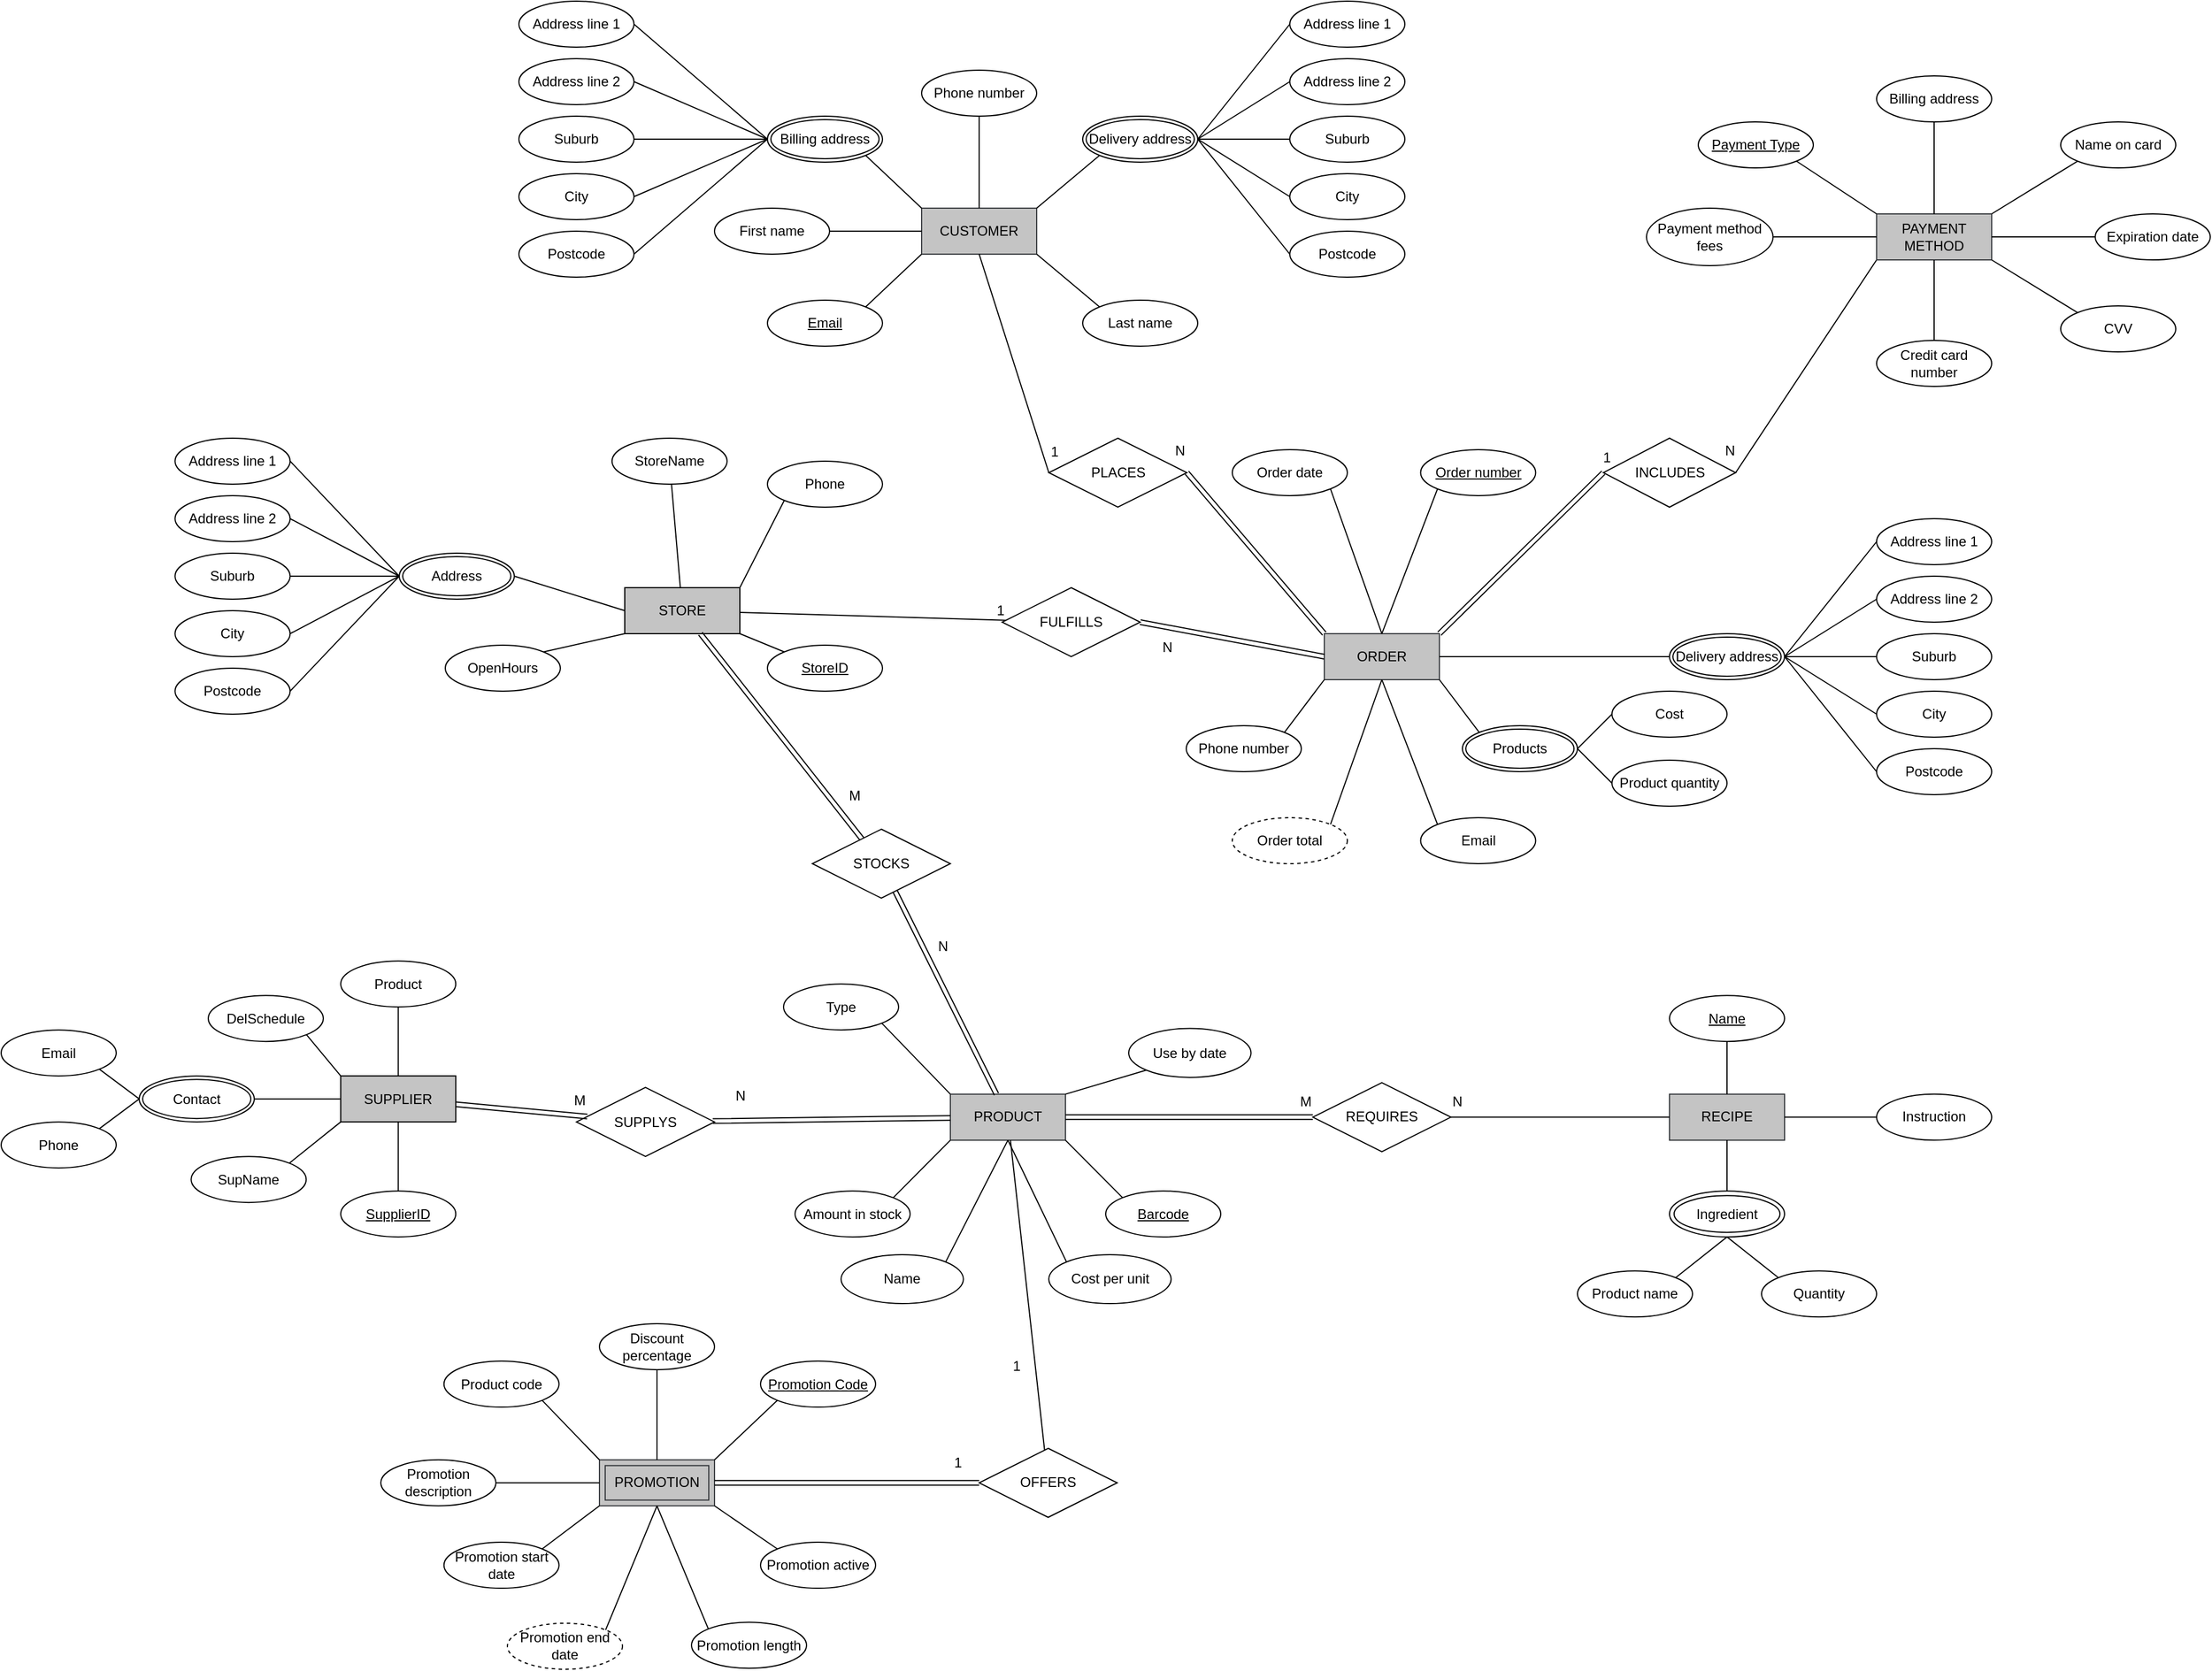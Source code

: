<mxfile>
    <diagram name="Page-1" id="e56a1550-8fbb-45ad-956c-1786394a9013">
        <mxGraphModel dx="1932" dy="728" grid="1" gridSize="10" guides="1" tooltips="1" connect="1" arrows="1" fold="1" page="1" pageScale="1" pageWidth="1100" pageHeight="850" background="none" math="0" shadow="0">
            <root>
                <mxCell id="0"/>
                <mxCell id="1" parent="0"/>
                <mxCell id="4mAQNpWLt4tQU0ZCI15O-1" style="edgeStyle=orthogonalEdgeStyle;rounded=0;orthogonalLoop=1;jettySize=auto;html=1;exitX=0.5;exitY=1;exitDx=0;exitDy=0;" parent="1" source="4mAQNpWLt4tQU0ZCI15O-2" edge="1">
                    <mxGeometry relative="1" as="geometry">
                        <mxPoint x="280" y="290" as="targetPoint"/>
                    </mxGeometry>
                </mxCell>
                <mxCell id="4mAQNpWLt4tQU0ZCI15O-2" value="CUSTOMER" style="whiteSpace=wrap;html=1;align=center;fillColor=#C4C4C4;strokeColor=#36393d;" parent="1" vertex="1">
                    <mxGeometry x="250" y="270" width="100" height="40" as="geometry"/>
                </mxCell>
                <mxCell id="4mAQNpWLt4tQU0ZCI15O-3" value="Email" style="ellipse;whiteSpace=wrap;html=1;align=center;fontStyle=4;" parent="1" vertex="1">
                    <mxGeometry x="116" y="350" width="100" height="40" as="geometry"/>
                </mxCell>
                <mxCell id="4mAQNpWLt4tQU0ZCI15O-4" value="First name" style="ellipse;whiteSpace=wrap;html=1;align=center;" parent="1" vertex="1">
                    <mxGeometry x="70" y="270" width="100" height="40" as="geometry"/>
                </mxCell>
                <mxCell id="4mAQNpWLt4tQU0ZCI15O-5" value="Last name" style="ellipse;whiteSpace=wrap;html=1;align=center;" parent="1" vertex="1">
                    <mxGeometry x="390" y="350" width="100" height="40" as="geometry"/>
                </mxCell>
                <mxCell id="4mAQNpWLt4tQU0ZCI15O-6" value="Phone number" style="ellipse;whiteSpace=wrap;html=1;align=center;fontStyle=0;" parent="1" vertex="1">
                    <mxGeometry x="250" y="150" width="100" height="40" as="geometry"/>
                </mxCell>
                <mxCell id="4mAQNpWLt4tQU0ZCI15O-7" value="" style="endArrow=none;html=1;rounded=0;entryX=0;entryY=1;entryDx=0;entryDy=0;" parent="1" target="4mAQNpWLt4tQU0ZCI15O-15" edge="1">
                    <mxGeometry relative="1" as="geometry">
                        <mxPoint x="350" y="270" as="sourcePoint"/>
                        <mxPoint x="421" y="265" as="targetPoint"/>
                    </mxGeometry>
                </mxCell>
                <mxCell id="4mAQNpWLt4tQU0ZCI15O-8" value="" style="endArrow=none;html=1;rounded=0;entryX=1;entryY=1;entryDx=0;entryDy=0;exitX=0;exitY=0;exitDx=0;exitDy=0;" parent="1" source="4mAQNpWLt4tQU0ZCI15O-2" target="4mAQNpWLt4tQU0ZCI15O-112" edge="1">
                    <mxGeometry relative="1" as="geometry">
                        <mxPoint x="320" y="269.5" as="sourcePoint"/>
                        <mxPoint x="170.0" y="280" as="targetPoint"/>
                    </mxGeometry>
                </mxCell>
                <mxCell id="4mAQNpWLt4tQU0ZCI15O-9" value="" style="endArrow=none;html=1;rounded=0;exitX=0;exitY=1;exitDx=0;exitDy=0;entryX=1;entryY=0;entryDx=0;entryDy=0;" parent="1" source="4mAQNpWLt4tQU0ZCI15O-2" target="4mAQNpWLt4tQU0ZCI15O-3" edge="1">
                    <mxGeometry relative="1" as="geometry">
                        <mxPoint x="300" y="269.5" as="sourcePoint"/>
                        <mxPoint x="260" y="370" as="targetPoint"/>
                    </mxGeometry>
                </mxCell>
                <mxCell id="4mAQNpWLt4tQU0ZCI15O-10" value="" style="endArrow=none;html=1;rounded=0;exitX=0.5;exitY=1;exitDx=0;exitDy=0;entryX=0.5;entryY=0;entryDx=0;entryDy=0;" parent="1" source="4mAQNpWLt4tQU0ZCI15O-6" target="4mAQNpWLt4tQU0ZCI15O-2" edge="1">
                    <mxGeometry relative="1" as="geometry">
                        <mxPoint x="110" y="269.5" as="sourcePoint"/>
                        <mxPoint x="270" y="269.5" as="targetPoint"/>
                    </mxGeometry>
                </mxCell>
                <mxCell id="4mAQNpWLt4tQU0ZCI15O-11" value="" style="endArrow=none;html=1;rounded=0;entryX=0;entryY=0.5;entryDx=0;entryDy=0;exitX=1;exitY=0.5;exitDx=0;exitDy=0;" parent="1" source="4mAQNpWLt4tQU0ZCI15O-4" target="4mAQNpWLt4tQU0ZCI15O-2" edge="1">
                    <mxGeometry relative="1" as="geometry">
                        <mxPoint x="240" y="370" as="sourcePoint"/>
                        <mxPoint x="250" y="279.5" as="targetPoint"/>
                    </mxGeometry>
                </mxCell>
                <mxCell id="4mAQNpWLt4tQU0ZCI15O-12" value="" style="endArrow=none;html=1;rounded=0;exitX=0;exitY=0;exitDx=0;exitDy=0;entryX=1;entryY=1;entryDx=0;entryDy=0;" parent="1" source="4mAQNpWLt4tQU0ZCI15O-5" target="4mAQNpWLt4tQU0ZCI15O-2" edge="1">
                    <mxGeometry relative="1" as="geometry">
                        <mxPoint x="100" y="370" as="sourcePoint"/>
                        <mxPoint x="260" y="370" as="targetPoint"/>
                    </mxGeometry>
                </mxCell>
                <mxCell id="4mAQNpWLt4tQU0ZCI15O-13" value="ORDER" style="whiteSpace=wrap;html=1;align=center;fillColor=#C4C4C4;strokeColor=#36393d;" parent="1" vertex="1">
                    <mxGeometry x="600" y="640" width="100" height="40" as="geometry"/>
                </mxCell>
                <mxCell id="4mAQNpWLt4tQU0ZCI15O-14" value="PLACES" style="shape=rhombus;perimeter=rhombusPerimeter;whiteSpace=wrap;html=1;align=center;" parent="1" vertex="1">
                    <mxGeometry x="360.55" y="470" width="120" height="60" as="geometry"/>
                </mxCell>
                <mxCell id="4mAQNpWLt4tQU0ZCI15O-15" value="Delivery address" style="ellipse;shape=doubleEllipse;margin=3;whiteSpace=wrap;html=1;align=center;" parent="1" vertex="1">
                    <mxGeometry x="390" y="190" width="100" height="40" as="geometry"/>
                </mxCell>
                <mxCell id="4mAQNpWLt4tQU0ZCI15O-18" value="&lt;u&gt;Order number&lt;/u&gt;" style="ellipse;whiteSpace=wrap;html=1;align=center;" parent="1" vertex="1">
                    <mxGeometry x="683.7" y="480" width="100" height="40" as="geometry"/>
                </mxCell>
                <mxCell id="4mAQNpWLt4tQU0ZCI15O-19" value="&lt;span&gt;Email&lt;/span&gt;" style="ellipse;whiteSpace=wrap;html=1;align=center;fontStyle=0" parent="1" vertex="1">
                    <mxGeometry x="683.7" y="800" width="100" height="40" as="geometry"/>
                </mxCell>
                <mxCell id="4mAQNpWLt4tQU0ZCI15O-20" value="Phone number" style="ellipse;whiteSpace=wrap;html=1;align=center;fontStyle=0;" parent="1" vertex="1">
                    <mxGeometry x="480" y="720" width="100" height="40" as="geometry"/>
                </mxCell>
                <mxCell id="4mAQNpWLt4tQU0ZCI15O-21" value="Product quantity" style="ellipse;whiteSpace=wrap;html=1;align=center;fontStyle=0;" parent="1" vertex="1">
                    <mxGeometry x="850" y="750" width="100" height="40" as="geometry"/>
                </mxCell>
                <mxCell id="4mAQNpWLt4tQU0ZCI15O-22" value="" style="endArrow=none;html=1;rounded=0;entryX=0;entryY=1;entryDx=0;entryDy=0;exitX=0.5;exitY=0;exitDx=0;exitDy=0;" parent="1" source="4mAQNpWLt4tQU0ZCI15O-13" target="4mAQNpWLt4tQU0ZCI15O-18" edge="1">
                    <mxGeometry relative="1" as="geometry">
                        <mxPoint x="570" y="500" as="sourcePoint"/>
                        <mxPoint x="740" y="499.5" as="targetPoint"/>
                    </mxGeometry>
                </mxCell>
                <mxCell id="4mAQNpWLt4tQU0ZCI15O-23" value="" style="endArrow=none;html=1;rounded=0;entryX=0;entryY=0;entryDx=0;entryDy=0;exitX=0.5;exitY=1;exitDx=0;exitDy=0;" parent="1" source="4mAQNpWLt4tQU0ZCI15O-13" target="4mAQNpWLt4tQU0ZCI15O-19" edge="1">
                    <mxGeometry relative="1" as="geometry">
                        <mxPoint x="620" y="499.5" as="sourcePoint"/>
                        <mxPoint x="780" y="499.5" as="targetPoint"/>
                    </mxGeometry>
                </mxCell>
                <mxCell id="4mAQNpWLt4tQU0ZCI15O-24" value="" style="endArrow=none;html=1;rounded=0;entryX=1;entryY=0;entryDx=0;entryDy=0;exitX=0;exitY=1;exitDx=0;exitDy=0;" parent="1" source="4mAQNpWLt4tQU0ZCI15O-13" target="4mAQNpWLt4tQU0ZCI15O-20" edge="1">
                    <mxGeometry relative="1" as="geometry">
                        <mxPoint x="760" y="640" as="sourcePoint"/>
                        <mxPoint x="790" y="519" as="targetPoint"/>
                    </mxGeometry>
                </mxCell>
                <mxCell id="4mAQNpWLt4tQU0ZCI15O-25" value="" style="endArrow=none;html=1;rounded=0;entryX=0;entryY=0.5;entryDx=0;entryDy=0;exitX=1;exitY=0.5;exitDx=0;exitDy=0;" parent="1" source="4mAQNpWLt4tQU0ZCI15O-13" target="4mAQNpWLt4tQU0ZCI15O-79" edge="1">
                    <mxGeometry relative="1" as="geometry">
                        <mxPoint x="730" y="670" as="sourcePoint"/>
                        <mxPoint x="700" y="560" as="targetPoint"/>
                    </mxGeometry>
                </mxCell>
                <mxCell id="4mAQNpWLt4tQU0ZCI15O-26" value="" style="endArrow=none;html=1;rounded=0;entryX=0;entryY=0.5;entryDx=0;entryDy=0;exitX=1;exitY=0.5;exitDx=0;exitDy=0;" parent="1" source="4mAQNpWLt4tQU0ZCI15O-113" target="4mAQNpWLt4tQU0ZCI15O-21" edge="1">
                    <mxGeometry relative="1" as="geometry">
                        <mxPoint x="540" y="530" as="sourcePoint"/>
                        <mxPoint x="700" y="530" as="targetPoint"/>
                    </mxGeometry>
                </mxCell>
                <mxCell id="4mAQNpWLt4tQU0ZCI15O-48" value="" style="endArrow=none;html=1;rounded=0;exitX=1;exitY=1;exitDx=0;exitDy=0;entryX=0.5;entryY=0;entryDx=0;entryDy=0;" parent="1" source="4mAQNpWLt4tQU0ZCI15O-77" target="4mAQNpWLt4tQU0ZCI15O-13" edge="1">
                    <mxGeometry relative="1" as="geometry">
                        <mxPoint x="232" y="399" as="sourcePoint"/>
                        <mxPoint x="290" y="370" as="targetPoint"/>
                    </mxGeometry>
                </mxCell>
                <mxCell id="4mAQNpWLt4tQU0ZCI15O-76" value="" style="endArrow=none;html=1;rounded=0;entryX=1;entryY=0;entryDx=0;entryDy=0;exitX=0.5;exitY=1;exitDx=0;exitDy=0;" parent="1" source="4mAQNpWLt4tQU0ZCI15O-13" target="4mAQNpWLt4tQU0ZCI15O-124" edge="1">
                    <mxGeometry relative="1" as="geometry">
                        <mxPoint x="563" y="540" as="sourcePoint"/>
                        <mxPoint x="550" y="750" as="targetPoint"/>
                    </mxGeometry>
                </mxCell>
                <mxCell id="4mAQNpWLt4tQU0ZCI15O-77" value="Order date" style="ellipse;whiteSpace=wrap;html=1;align=center;fontStyle=0;" parent="1" vertex="1">
                    <mxGeometry x="520" y="480" width="100" height="40" as="geometry"/>
                </mxCell>
                <mxCell id="4mAQNpWLt4tQU0ZCI15O-78" value="" style="endArrow=none;html=1;rounded=0;entryX=0;entryY=0;entryDx=0;entryDy=0;exitX=1;exitY=1;exitDx=0;exitDy=0;" parent="1" source="4mAQNpWLt4tQU0ZCI15O-13" target="4mAQNpWLt4tQU0ZCI15O-113" edge="1">
                    <mxGeometry relative="1" as="geometry">
                        <mxPoint x="740" y="680" as="sourcePoint"/>
                        <mxPoint x="640" y="750" as="targetPoint"/>
                    </mxGeometry>
                </mxCell>
                <mxCell id="4mAQNpWLt4tQU0ZCI15O-79" value="Delivery address" style="ellipse;shape=doubleEllipse;margin=3;whiteSpace=wrap;html=1;align=center;" parent="1" vertex="1">
                    <mxGeometry x="900" y="640" width="100" height="40" as="geometry"/>
                </mxCell>
                <mxCell id="4mAQNpWLt4tQU0ZCI15O-80" value="Address line 1" style="ellipse;whiteSpace=wrap;html=1;align=center;" parent="1" vertex="1">
                    <mxGeometry x="570" y="90" width="100" height="40" as="geometry"/>
                </mxCell>
                <mxCell id="4mAQNpWLt4tQU0ZCI15O-81" value="Address line 2" style="ellipse;whiteSpace=wrap;html=1;align=center;" parent="1" vertex="1">
                    <mxGeometry x="570" y="140" width="100" height="40" as="geometry"/>
                </mxCell>
                <mxCell id="4mAQNpWLt4tQU0ZCI15O-82" value="Suburb" style="ellipse;whiteSpace=wrap;html=1;align=center;" parent="1" vertex="1">
                    <mxGeometry x="570" y="190" width="100" height="40" as="geometry"/>
                </mxCell>
                <mxCell id="4mAQNpWLt4tQU0ZCI15O-83" value="City" style="ellipse;whiteSpace=wrap;html=1;align=center;" parent="1" vertex="1">
                    <mxGeometry x="570" y="240" width="100" height="40" as="geometry"/>
                </mxCell>
                <mxCell id="4mAQNpWLt4tQU0ZCI15O-84" value="Postcode" style="ellipse;whiteSpace=wrap;html=1;align=center;" parent="1" vertex="1">
                    <mxGeometry x="570" y="290" width="100" height="40" as="geometry"/>
                </mxCell>
                <mxCell id="4mAQNpWLt4tQU0ZCI15O-85" value="" style="endArrow=none;html=1;rounded=0;entryX=0;entryY=0.5;entryDx=0;entryDy=0;exitX=1;exitY=0.5;exitDx=0;exitDy=0;" parent="1" source="4mAQNpWLt4tQU0ZCI15O-15" target="4mAQNpWLt4tQU0ZCI15O-80" edge="1">
                    <mxGeometry relative="1" as="geometry">
                        <mxPoint x="460" y="168" as="sourcePoint"/>
                        <mxPoint x="500" y="92" as="targetPoint"/>
                    </mxGeometry>
                </mxCell>
                <mxCell id="4mAQNpWLt4tQU0ZCI15O-86" value="" style="endArrow=none;html=1;rounded=0;entryX=0;entryY=0.5;entryDx=0;entryDy=0;exitX=1;exitY=0.5;exitDx=0;exitDy=0;" parent="1" source="4mAQNpWLt4tQU0ZCI15O-15" target="4mAQNpWLt4tQU0ZCI15O-81" edge="1">
                    <mxGeometry relative="1" as="geometry">
                        <mxPoint x="485" y="190" as="sourcePoint"/>
                        <mxPoint x="530" y="90" as="targetPoint"/>
                    </mxGeometry>
                </mxCell>
                <mxCell id="4mAQNpWLt4tQU0ZCI15O-87" value="" style="endArrow=none;html=1;rounded=0;entryX=0;entryY=0.5;entryDx=0;entryDy=0;exitX=1;exitY=0.5;exitDx=0;exitDy=0;" parent="1" source="4mAQNpWLt4tQU0ZCI15O-15" target="4mAQNpWLt4tQU0ZCI15O-82" edge="1">
                    <mxGeometry relative="1" as="geometry">
                        <mxPoint x="495" y="200" as="sourcePoint"/>
                        <mxPoint x="540" y="100" as="targetPoint"/>
                    </mxGeometry>
                </mxCell>
                <mxCell id="4mAQNpWLt4tQU0ZCI15O-88" value="" style="endArrow=none;html=1;rounded=0;entryX=0;entryY=0.5;entryDx=0;entryDy=0;exitX=1;exitY=0.5;exitDx=0;exitDy=0;" parent="1" source="4mAQNpWLt4tQU0ZCI15O-15" target="4mAQNpWLt4tQU0ZCI15O-83" edge="1">
                    <mxGeometry relative="1" as="geometry">
                        <mxPoint x="505" y="210" as="sourcePoint"/>
                        <mxPoint x="550" y="110" as="targetPoint"/>
                    </mxGeometry>
                </mxCell>
                <mxCell id="4mAQNpWLt4tQU0ZCI15O-89" value="" style="endArrow=none;html=1;rounded=0;entryX=0;entryY=0.5;entryDx=0;entryDy=0;exitX=1;exitY=0.5;exitDx=0;exitDy=0;" parent="1" source="4mAQNpWLt4tQU0ZCI15O-15" target="4mAQNpWLt4tQU0ZCI15O-84" edge="1">
                    <mxGeometry relative="1" as="geometry">
                        <mxPoint x="515" y="220" as="sourcePoint"/>
                        <mxPoint x="560" y="120" as="targetPoint"/>
                    </mxGeometry>
                </mxCell>
                <mxCell id="4mAQNpWLt4tQU0ZCI15O-90" value="Address line 1" style="ellipse;whiteSpace=wrap;html=1;align=center;" parent="1" vertex="1">
                    <mxGeometry x="1080" y="540" width="100" height="40" as="geometry"/>
                </mxCell>
                <mxCell id="4mAQNpWLt4tQU0ZCI15O-91" value="Address line 2" style="ellipse;whiteSpace=wrap;html=1;align=center;" parent="1" vertex="1">
                    <mxGeometry x="1080" y="590" width="100" height="40" as="geometry"/>
                </mxCell>
                <mxCell id="4mAQNpWLt4tQU0ZCI15O-92" value="Suburb" style="ellipse;whiteSpace=wrap;html=1;align=center;" parent="1" vertex="1">
                    <mxGeometry x="1080" y="640" width="100" height="40" as="geometry"/>
                </mxCell>
                <mxCell id="4mAQNpWLt4tQU0ZCI15O-93" value="City" style="ellipse;whiteSpace=wrap;html=1;align=center;" parent="1" vertex="1">
                    <mxGeometry x="1080" y="690" width="100" height="40" as="geometry"/>
                </mxCell>
                <mxCell id="4mAQNpWLt4tQU0ZCI15O-94" value="Postcode" style="ellipse;whiteSpace=wrap;html=1;align=center;" parent="1" vertex="1">
                    <mxGeometry x="1080" y="740" width="100" height="40" as="geometry"/>
                </mxCell>
                <mxCell id="4mAQNpWLt4tQU0ZCI15O-95" value="" style="endArrow=none;html=1;rounded=0;entryX=0;entryY=0.5;entryDx=0;entryDy=0;exitX=1;exitY=0.5;exitDx=0;exitDy=0;" parent="1" source="4mAQNpWLt4tQU0ZCI15O-79" target="4mAQNpWLt4tQU0ZCI15O-90" edge="1">
                    <mxGeometry relative="1" as="geometry">
                        <mxPoint x="890" y="680" as="sourcePoint"/>
                        <mxPoint x="915" y="592" as="targetPoint"/>
                    </mxGeometry>
                </mxCell>
                <mxCell id="4mAQNpWLt4tQU0ZCI15O-96" value="" style="endArrow=none;html=1;rounded=0;entryX=0;entryY=0.5;entryDx=0;entryDy=0;exitX=1;exitY=0.5;exitDx=0;exitDy=0;" parent="1" source="4mAQNpWLt4tQU0ZCI15O-79" target="4mAQNpWLt4tQU0ZCI15O-91" edge="1">
                    <mxGeometry relative="1" as="geometry">
                        <mxPoint x="890" y="680" as="sourcePoint"/>
                        <mxPoint x="945" y="590" as="targetPoint"/>
                    </mxGeometry>
                </mxCell>
                <mxCell id="4mAQNpWLt4tQU0ZCI15O-97" value="" style="endArrow=none;html=1;rounded=0;entryX=0;entryY=0.5;entryDx=0;entryDy=0;exitX=1;exitY=0.5;exitDx=0;exitDy=0;" parent="1" source="4mAQNpWLt4tQU0ZCI15O-79" target="4mAQNpWLt4tQU0ZCI15O-92" edge="1">
                    <mxGeometry relative="1" as="geometry">
                        <mxPoint x="890" y="680" as="sourcePoint"/>
                        <mxPoint x="955" y="600" as="targetPoint"/>
                    </mxGeometry>
                </mxCell>
                <mxCell id="4mAQNpWLt4tQU0ZCI15O-98" value="" style="endArrow=none;html=1;rounded=0;entryX=0;entryY=0.5;entryDx=0;entryDy=0;exitX=1;exitY=0.5;exitDx=0;exitDy=0;" parent="1" source="4mAQNpWLt4tQU0ZCI15O-79" target="4mAQNpWLt4tQU0ZCI15O-93" edge="1">
                    <mxGeometry relative="1" as="geometry">
                        <mxPoint x="890" y="680" as="sourcePoint"/>
                        <mxPoint x="965" y="610" as="targetPoint"/>
                    </mxGeometry>
                </mxCell>
                <mxCell id="4mAQNpWLt4tQU0ZCI15O-99" value="" style="endArrow=none;html=1;rounded=0;entryX=0;entryY=0.5;entryDx=0;entryDy=0;exitX=1;exitY=0.5;exitDx=0;exitDy=0;" parent="1" source="4mAQNpWLt4tQU0ZCI15O-79" target="4mAQNpWLt4tQU0ZCI15O-94" edge="1">
                    <mxGeometry relative="1" as="geometry">
                        <mxPoint x="890" y="680" as="sourcePoint"/>
                        <mxPoint x="975" y="620" as="targetPoint"/>
                    </mxGeometry>
                </mxCell>
                <mxCell id="4mAQNpWLt4tQU0ZCI15O-102" value="Address line 1" style="ellipse;whiteSpace=wrap;html=1;align=center;" parent="1" vertex="1">
                    <mxGeometry x="-100" y="90" width="100" height="40" as="geometry"/>
                </mxCell>
                <mxCell id="4mAQNpWLt4tQU0ZCI15O-103" value="Address line 2" style="ellipse;whiteSpace=wrap;html=1;align=center;" parent="1" vertex="1">
                    <mxGeometry x="-100" y="140" width="100" height="40" as="geometry"/>
                </mxCell>
                <mxCell id="4mAQNpWLt4tQU0ZCI15O-104" value="Suburb" style="ellipse;whiteSpace=wrap;html=1;align=center;" parent="1" vertex="1">
                    <mxGeometry x="-100" y="190" width="100" height="40" as="geometry"/>
                </mxCell>
                <mxCell id="4mAQNpWLt4tQU0ZCI15O-105" value="City" style="ellipse;whiteSpace=wrap;html=1;align=center;" parent="1" vertex="1">
                    <mxGeometry x="-100" y="240" width="100" height="40" as="geometry"/>
                </mxCell>
                <mxCell id="4mAQNpWLt4tQU0ZCI15O-106" value="Postcode" style="ellipse;whiteSpace=wrap;html=1;align=center;" parent="1" vertex="1">
                    <mxGeometry x="-100" y="290" width="100" height="40" as="geometry"/>
                </mxCell>
                <mxCell id="4mAQNpWLt4tQU0ZCI15O-107" value="" style="endArrow=none;html=1;rounded=0;exitX=1;exitY=0.5;exitDx=0;exitDy=0;entryX=0;entryY=0.5;entryDx=0;entryDy=0;" parent="1" source="4mAQNpWLt4tQU0ZCI15O-102" target="4mAQNpWLt4tQU0ZCI15O-112" edge="1">
                    <mxGeometry relative="1" as="geometry">
                        <mxPoint x="-20" y="185" as="sourcePoint"/>
                        <mxPoint x="70.0" y="280" as="targetPoint"/>
                    </mxGeometry>
                </mxCell>
                <mxCell id="4mAQNpWLt4tQU0ZCI15O-108" value="" style="endArrow=none;html=1;rounded=0;exitX=1;exitY=0.5;exitDx=0;exitDy=0;entryX=0;entryY=0.5;entryDx=0;entryDy=0;" parent="1" source="4mAQNpWLt4tQU0ZCI15O-103" target="4mAQNpWLt4tQU0ZCI15O-112" edge="1">
                    <mxGeometry relative="1" as="geometry">
                        <mxPoint x="-30" y="190" as="sourcePoint"/>
                        <mxPoint x="70.0" y="280" as="targetPoint"/>
                    </mxGeometry>
                </mxCell>
                <mxCell id="4mAQNpWLt4tQU0ZCI15O-109" value="" style="endArrow=none;html=1;rounded=0;exitX=1;exitY=0.5;exitDx=0;exitDy=0;entryX=0;entryY=0.5;entryDx=0;entryDy=0;" parent="1" source="4mAQNpWLt4tQU0ZCI15O-104" target="4mAQNpWLt4tQU0ZCI15O-112" edge="1">
                    <mxGeometry relative="1" as="geometry">
                        <mxPoint x="-20" y="200" as="sourcePoint"/>
                        <mxPoint x="70.0" y="280" as="targetPoint"/>
                    </mxGeometry>
                </mxCell>
                <mxCell id="4mAQNpWLt4tQU0ZCI15O-110" value="" style="endArrow=none;html=1;rounded=0;exitX=1;exitY=0.5;exitDx=0;exitDy=0;entryX=0;entryY=0.5;entryDx=0;entryDy=0;" parent="1" source="4mAQNpWLt4tQU0ZCI15O-105" target="4mAQNpWLt4tQU0ZCI15O-112" edge="1">
                    <mxGeometry relative="1" as="geometry">
                        <mxPoint x="-10" y="210" as="sourcePoint"/>
                        <mxPoint x="70.0" y="280" as="targetPoint"/>
                    </mxGeometry>
                </mxCell>
                <mxCell id="4mAQNpWLt4tQU0ZCI15O-111" value="" style="endArrow=none;html=1;rounded=0;exitX=1;exitY=0.5;exitDx=0;exitDy=0;entryX=0;entryY=0.5;entryDx=0;entryDy=0;" parent="1" source="4mAQNpWLt4tQU0ZCI15O-106" target="4mAQNpWLt4tQU0ZCI15O-112" edge="1">
                    <mxGeometry relative="1" as="geometry">
                        <mxPoint y="220" as="sourcePoint"/>
                        <mxPoint x="70.0" y="280" as="targetPoint"/>
                    </mxGeometry>
                </mxCell>
                <mxCell id="4mAQNpWLt4tQU0ZCI15O-112" value="Billing address" style="ellipse;shape=doubleEllipse;margin=3;whiteSpace=wrap;html=1;align=center;" parent="1" vertex="1">
                    <mxGeometry x="116" y="190" width="100" height="40" as="geometry"/>
                </mxCell>
                <mxCell id="4mAQNpWLt4tQU0ZCI15O-113" value="Products" style="ellipse;shape=doubleEllipse;margin=3;whiteSpace=wrap;html=1;align=center;" parent="1" vertex="1">
                    <mxGeometry x="720" y="720" width="100" height="40" as="geometry"/>
                </mxCell>
                <mxCell id="4mAQNpWLt4tQU0ZCI15O-114" value="Cost" style="ellipse;whiteSpace=wrap;html=1;align=center;fontStyle=0;" parent="1" vertex="1">
                    <mxGeometry x="850" y="690" width="100" height="40" as="geometry"/>
                </mxCell>
                <mxCell id="4mAQNpWLt4tQU0ZCI15O-115" value="" style="endArrow=none;html=1;rounded=0;entryX=0;entryY=0.5;entryDx=0;entryDy=0;exitX=1;exitY=0.5;exitDx=0;exitDy=0;" parent="1" source="4mAQNpWLt4tQU0ZCI15O-113" target="4mAQNpWLt4tQU0ZCI15O-114" edge="1">
                    <mxGeometry relative="1" as="geometry">
                        <mxPoint x="600" y="790" as="sourcePoint"/>
                        <mxPoint x="500" y="840" as="targetPoint"/>
                    </mxGeometry>
                </mxCell>
                <mxCell id="4mAQNpWLt4tQU0ZCI15O-116" value="INCLUDES" style="shape=rhombus;perimeter=rhombusPerimeter;whiteSpace=wrap;html=1;align=center;" parent="1" vertex="1">
                    <mxGeometry x="842.5" y="470" width="115" height="60" as="geometry"/>
                </mxCell>
                <mxCell id="4mAQNpWLt4tQU0ZCI15O-118" value="" style="endArrow=none;html=1;rounded=0;entryX=0;entryY=1;entryDx=0;entryDy=0;exitX=1;exitY=0.5;exitDx=0;exitDy=0;" parent="1" source="4mAQNpWLt4tQU0ZCI15O-116" target="4mAQNpWLt4tQU0ZCI15O-125" edge="1">
                    <mxGeometry relative="1" as="geometry">
                        <mxPoint x="830" y="320" as="sourcePoint"/>
                        <mxPoint x="1130" y="340" as="targetPoint"/>
                    </mxGeometry>
                </mxCell>
                <mxCell id="4mAQNpWLt4tQU0ZCI15O-119" value="N" style="resizable=0;html=1;whiteSpace=wrap;align=right;verticalAlign=bottom;" parent="4mAQNpWLt4tQU0ZCI15O-118" connectable="0" vertex="1">
                    <mxGeometry x="1" relative="1" as="geometry">
                        <mxPoint x="-122" y="175" as="offset"/>
                    </mxGeometry>
                </mxCell>
                <mxCell id="4mAQNpWLt4tQU0ZCI15O-120" value="" style="endArrow=none;html=1;rounded=0;exitX=0.5;exitY=1;exitDx=0;exitDy=0;entryX=0;entryY=0.5;entryDx=0;entryDy=0;" parent="1" source="4mAQNpWLt4tQU0ZCI15O-2" target="4mAQNpWLt4tQU0ZCI15O-14" edge="1">
                    <mxGeometry relative="1" as="geometry">
                        <mxPoint x="500" y="610" as="sourcePoint"/>
                        <mxPoint x="660" y="610" as="targetPoint"/>
                    </mxGeometry>
                </mxCell>
                <mxCell id="4mAQNpWLt4tQU0ZCI15O-121" value="1" style="resizable=0;html=1;whiteSpace=wrap;align=right;verticalAlign=bottom;" parent="4mAQNpWLt4tQU0ZCI15O-120" connectable="0" vertex="1">
                    <mxGeometry x="1" relative="1" as="geometry">
                        <mxPoint x="10" y="-10" as="offset"/>
                    </mxGeometry>
                </mxCell>
                <mxCell id="4mAQNpWLt4tQU0ZCI15O-124" value="Order total" style="ellipse;whiteSpace=wrap;html=1;align=center;dashed=1;" parent="1" vertex="1">
                    <mxGeometry x="520" y="800" width="100" height="40" as="geometry"/>
                </mxCell>
                <mxCell id="4mAQNpWLt4tQU0ZCI15O-125" value="PAYMENT METHOD" style="whiteSpace=wrap;html=1;align=center;fillColor=#C4C4C4;strokeColor=#36393d;" parent="1" vertex="1">
                    <mxGeometry x="1080" y="275" width="100" height="40" as="geometry"/>
                </mxCell>
                <mxCell id="4mAQNpWLt4tQU0ZCI15O-126" value="&lt;u&gt;Payment Type&lt;/u&gt;" style="ellipse;whiteSpace=wrap;html=1;align=center;" parent="1" vertex="1">
                    <mxGeometry x="925" y="195" width="100" height="40" as="geometry"/>
                </mxCell>
                <mxCell id="4mAQNpWLt4tQU0ZCI15O-127" value="&lt;span&gt;Billing address&lt;/span&gt;" style="ellipse;whiteSpace=wrap;html=1;align=center;fontStyle=0" parent="1" vertex="1">
                    <mxGeometry x="1080" y="155" width="100" height="40" as="geometry"/>
                </mxCell>
                <mxCell id="4mAQNpWLt4tQU0ZCI15O-128" value="Name on card" style="ellipse;whiteSpace=wrap;html=1;align=center;fontStyle=0;" parent="1" vertex="1">
                    <mxGeometry x="1240" y="195" width="100" height="40" as="geometry"/>
                </mxCell>
                <mxCell id="4mAQNpWLt4tQU0ZCI15O-129" value="Expiration date" style="ellipse;whiteSpace=wrap;html=1;align=center;fontStyle=0;" parent="1" vertex="1">
                    <mxGeometry x="1270" y="275" width="100" height="40" as="geometry"/>
                </mxCell>
                <mxCell id="4mAQNpWLt4tQU0ZCI15O-130" value="" style="endArrow=none;html=1;rounded=0;entryX=1;entryY=1;entryDx=0;entryDy=0;exitX=0;exitY=0;exitDx=0;exitDy=0;" parent="1" source="4mAQNpWLt4tQU0ZCI15O-125" target="4mAQNpWLt4tQU0ZCI15O-126" edge="1">
                    <mxGeometry relative="1" as="geometry">
                        <mxPoint x="1260" y="125" as="sourcePoint"/>
                        <mxPoint x="1430" y="124.5" as="targetPoint"/>
                    </mxGeometry>
                </mxCell>
                <mxCell id="4mAQNpWLt4tQU0ZCI15O-131" value="" style="endArrow=none;html=1;rounded=0;entryX=0.5;entryY=1;entryDx=0;entryDy=0;exitX=0.5;exitY=0;exitDx=0;exitDy=0;" parent="1" source="4mAQNpWLt4tQU0ZCI15O-125" target="4mAQNpWLt4tQU0ZCI15O-127" edge="1">
                    <mxGeometry relative="1" as="geometry">
                        <mxPoint x="1310" y="124.5" as="sourcePoint"/>
                        <mxPoint x="1470" y="124.5" as="targetPoint"/>
                    </mxGeometry>
                </mxCell>
                <mxCell id="4mAQNpWLt4tQU0ZCI15O-132" value="" style="endArrow=none;html=1;rounded=0;entryX=0;entryY=1;entryDx=0;entryDy=0;exitX=1;exitY=0;exitDx=0;exitDy=0;" parent="1" source="4mAQNpWLt4tQU0ZCI15O-125" target="4mAQNpWLt4tQU0ZCI15O-128" edge="1">
                    <mxGeometry relative="1" as="geometry">
                        <mxPoint x="1170" y="235" as="sourcePoint"/>
                        <mxPoint x="1480" y="144" as="targetPoint"/>
                    </mxGeometry>
                </mxCell>
                <mxCell id="4mAQNpWLt4tQU0ZCI15O-133" value="" style="endArrow=none;html=1;rounded=0;entryX=0;entryY=0.5;entryDx=0;entryDy=0;exitX=1;exitY=0.5;exitDx=0;exitDy=0;" parent="1" source="4mAQNpWLt4tQU0ZCI15O-125" target="4mAQNpWLt4tQU0ZCI15O-129" edge="1">
                    <mxGeometry relative="1" as="geometry">
                        <mxPoint x="1280" y="165" as="sourcePoint"/>
                        <mxPoint x="1440" y="165" as="targetPoint"/>
                    </mxGeometry>
                </mxCell>
                <mxCell id="4mAQNpWLt4tQU0ZCI15O-134" value="" style="endArrow=none;html=1;rounded=0;exitX=1;exitY=0.5;exitDx=0;exitDy=0;entryX=0;entryY=0.5;entryDx=0;entryDy=0;" parent="1" source="4mAQNpWLt4tQU0ZCI15O-137" target="4mAQNpWLt4tQU0ZCI15O-125" edge="1">
                    <mxGeometry relative="1" as="geometry">
                        <mxPoint x="922" y="24" as="sourcePoint"/>
                        <mxPoint x="980" y="-5" as="targetPoint"/>
                    </mxGeometry>
                </mxCell>
                <mxCell id="4mAQNpWLt4tQU0ZCI15O-135" value="Credit card number" style="ellipse;whiteSpace=wrap;html=1;align=center;fontStyle=0;" parent="1" vertex="1">
                    <mxGeometry x="1080" y="385" width="100" height="40" as="geometry"/>
                </mxCell>
                <mxCell id="4mAQNpWLt4tQU0ZCI15O-136" value="" style="endArrow=none;html=1;rounded=0;entryX=0.5;entryY=0;entryDx=0;entryDy=0;exitX=0.5;exitY=1;exitDx=0;exitDy=0;" parent="1" source="4mAQNpWLt4tQU0ZCI15O-125" target="4mAQNpWLt4tQU0ZCI15O-135" edge="1">
                    <mxGeometry relative="1" as="geometry">
                        <mxPoint x="1253" y="165" as="sourcePoint"/>
                        <mxPoint x="1330" y="217" as="targetPoint"/>
                    </mxGeometry>
                </mxCell>
                <mxCell id="4mAQNpWLt4tQU0ZCI15O-137" value="Payment method fees" style="ellipse;whiteSpace=wrap;html=1;align=center;fontStyle=0;" parent="1" vertex="1">
                    <mxGeometry x="880" y="270" width="110" height="50" as="geometry"/>
                </mxCell>
                <mxCell id="4mAQNpWLt4tQU0ZCI15O-138" value="CVV" style="ellipse;whiteSpace=wrap;html=1;align=center;fontStyle=0;" parent="1" vertex="1">
                    <mxGeometry x="1240" y="355" width="100" height="40" as="geometry"/>
                </mxCell>
                <mxCell id="4mAQNpWLt4tQU0ZCI15O-139" value="" style="endArrow=none;html=1;rounded=0;entryX=0;entryY=0;entryDx=0;entryDy=0;exitX=1;exitY=1;exitDx=0;exitDy=0;" parent="1" source="4mAQNpWLt4tQU0ZCI15O-125" target="4mAQNpWLt4tQU0ZCI15O-138" edge="1">
                    <mxGeometry relative="1" as="geometry">
                        <mxPoint x="1270" y="165" as="sourcePoint"/>
                        <mxPoint x="1220" y="245" as="targetPoint"/>
                    </mxGeometry>
                </mxCell>
                <mxCell id="4mAQNpWLt4tQU0ZCI15O-153" value="STORE" style="whiteSpace=wrap;html=1;align=center;fillColor=#c4c4c4;" parent="1" vertex="1">
                    <mxGeometry x="-8" y="600" width="100" height="40" as="geometry"/>
                </mxCell>
                <mxCell id="4mAQNpWLt4tQU0ZCI15O-154" value="&lt;u&gt;StoreID&lt;/u&gt;" style="ellipse;whiteSpace=wrap;html=1;align=center;" parent="1" vertex="1">
                    <mxGeometry x="116" y="650" width="100" height="40" as="geometry"/>
                </mxCell>
                <mxCell id="4mAQNpWLt4tQU0ZCI15O-155" value="Phone" style="ellipse;whiteSpace=wrap;html=1;align=center;" parent="1" vertex="1">
                    <mxGeometry x="116" y="490" width="100" height="40" as="geometry"/>
                </mxCell>
                <mxCell id="4mAQNpWLt4tQU0ZCI15O-156" value="StoreName" style="ellipse;whiteSpace=wrap;html=1;align=center;" parent="1" vertex="1">
                    <mxGeometry x="-19.07" y="470" width="100" height="40" as="geometry"/>
                </mxCell>
                <mxCell id="4mAQNpWLt4tQU0ZCI15O-158" value="" style="endArrow=none;html=1;rounded=0;entryX=0;entryY=1;entryDx=0;entryDy=0;exitX=1;exitY=0;exitDx=0;exitDy=0;" parent="1" source="4mAQNpWLt4tQU0ZCI15O-153" target="4mAQNpWLt4tQU0ZCI15O-155" edge="1">
                    <mxGeometry relative="1" as="geometry">
                        <mxPoint x="170.93" y="480" as="sourcePoint"/>
                        <mxPoint x="150.93" y="630" as="targetPoint"/>
                    </mxGeometry>
                </mxCell>
                <mxCell id="4mAQNpWLt4tQU0ZCI15O-159" value="" style="endArrow=none;html=1;rounded=0;" parent="1" source="4mAQNpWLt4tQU0ZCI15O-153" target="4mAQNpWLt4tQU0ZCI15O-156" edge="1">
                    <mxGeometry relative="1" as="geometry">
                        <mxPoint x="70.93" y="610" as="sourcePoint"/>
                        <mxPoint x="134.93" y="567" as="targetPoint"/>
                    </mxGeometry>
                </mxCell>
                <mxCell id="4mAQNpWLt4tQU0ZCI15O-160" value="" style="endArrow=none;html=1;rounded=0;exitX=0;exitY=0;exitDx=0;exitDy=0;entryX=1;entryY=1;entryDx=0;entryDy=0;" parent="1" source="4mAQNpWLt4tQU0ZCI15O-154" target="4mAQNpWLt4tQU0ZCI15O-153" edge="1">
                    <mxGeometry relative="1" as="geometry">
                        <mxPoint x="30.93" y="730" as="sourcePoint"/>
                        <mxPoint x="144.93" y="577" as="targetPoint"/>
                    </mxGeometry>
                </mxCell>
                <mxCell id="4mAQNpWLt4tQU0ZCI15O-161" value="" style="endArrow=none;html=1;rounded=0;exitX=1;exitY=0.5;exitDx=0;exitDy=0;entryX=0;entryY=0.5;entryDx=0;entryDy=0;" parent="1" source="4mAQNpWLt4tQU0ZCI15O-204" target="4mAQNpWLt4tQU0ZCI15O-153" edge="1">
                    <mxGeometry relative="1" as="geometry">
                        <mxPoint x="-120.494" y="645.261" as="sourcePoint"/>
                        <mxPoint x="154.93" y="587" as="targetPoint"/>
                    </mxGeometry>
                </mxCell>
                <mxCell id="4mAQNpWLt4tQU0ZCI15O-163" value="" style="endArrow=none;html=1;rounded=0;exitX=0;exitY=1;exitDx=0;exitDy=0;entryX=1;entryY=0;entryDx=0;entryDy=0;" parent="1" source="4mAQNpWLt4tQU0ZCI15O-153" target="4mAQNpWLt4tQU0ZCI15O-164" edge="1">
                    <mxGeometry relative="1" as="geometry">
                        <mxPoint x="79.93" y="600" as="sourcePoint"/>
                        <mxPoint x="166.091" y="564.346" as="targetPoint"/>
                    </mxGeometry>
                </mxCell>
                <mxCell id="4mAQNpWLt4tQU0ZCI15O-164" value="OpenHours" style="ellipse;whiteSpace=wrap;html=1;align=center;" parent="1" vertex="1">
                    <mxGeometry x="-164" y="650" width="100" height="40" as="geometry"/>
                </mxCell>
                <mxCell id="4mAQNpWLt4tQU0ZCI15O-167" value="FULFILLS" style="shape=rhombus;perimeter=rhombusPerimeter;whiteSpace=wrap;html=1;align=center;" parent="1" vertex="1">
                    <mxGeometry x="320" y="600" width="120" height="60" as="geometry"/>
                </mxCell>
                <mxCell id="4mAQNpWLt4tQU0ZCI15O-172" value="SUPPLIER" style="whiteSpace=wrap;html=1;align=center;fillColor=#c4c4c4;" parent="1" vertex="1">
                    <mxGeometry x="-254.86" y="1024.57" width="100" height="40" as="geometry"/>
                </mxCell>
                <mxCell id="4mAQNpWLt4tQU0ZCI15O-173" value="&lt;u&gt;SupplierID&lt;/u&gt;" style="ellipse;whiteSpace=wrap;html=1;align=center;" parent="1" vertex="1">
                    <mxGeometry x="-254.86" y="1124.57" width="100" height="40" as="geometry"/>
                </mxCell>
                <mxCell id="4mAQNpWLt4tQU0ZCI15O-174" value="DelSchedule" style="ellipse;whiteSpace=wrap;html=1;align=center;" parent="1" vertex="1">
                    <mxGeometry x="-370" y="954.57" width="100" height="40" as="geometry"/>
                </mxCell>
                <mxCell id="4mAQNpWLt4tQU0ZCI15O-176" value="Email" style="ellipse;whiteSpace=wrap;html=1;align=center;" parent="1" vertex="1">
                    <mxGeometry x="-550" y="984.57" width="100" height="40" as="geometry"/>
                </mxCell>
                <mxCell id="4mAQNpWLt4tQU0ZCI15O-177" value="Phone" style="ellipse;whiteSpace=wrap;html=1;align=center;" parent="1" vertex="1">
                    <mxGeometry x="-550" y="1064.57" width="100" height="40" as="geometry"/>
                </mxCell>
                <mxCell id="4mAQNpWLt4tQU0ZCI15O-178" value="" style="endArrow=none;html=1;rounded=0;entryX=0;entryY=0.5;entryDx=0;entryDy=0;exitX=1;exitY=1;exitDx=0;exitDy=0;" parent="1" source="4mAQNpWLt4tQU0ZCI15O-176" target="4mAQNpWLt4tQU0ZCI15O-193" edge="1">
                    <mxGeometry relative="1" as="geometry">
                        <mxPoint x="-460" y="1014.57" as="sourcePoint"/>
                        <mxPoint x="-124.86" y="954.57" as="targetPoint"/>
                    </mxGeometry>
                </mxCell>
                <mxCell id="4mAQNpWLt4tQU0ZCI15O-179" value="" style="endArrow=none;html=1;rounded=0;entryX=0;entryY=0.5;entryDx=0;entryDy=0;exitX=1;exitY=0;exitDx=0;exitDy=0;" parent="1" source="4mAQNpWLt4tQU0ZCI15O-177" target="4mAQNpWLt4tQU0ZCI15O-193" edge="1">
                    <mxGeometry relative="1" as="geometry">
                        <mxPoint x="-114.86" y="834.57" as="sourcePoint"/>
                        <mxPoint x="-124.86" y="954.57" as="targetPoint"/>
                    </mxGeometry>
                </mxCell>
                <mxCell id="4mAQNpWLt4tQU0ZCI15O-180" value="" style="endArrow=none;html=1;rounded=0;" parent="1" source="4mAQNpWLt4tQU0ZCI15O-173" target="4mAQNpWLt4tQU0ZCI15O-172" edge="1">
                    <mxGeometry relative="1" as="geometry">
                        <mxPoint x="-404.86" y="1024.57" as="sourcePoint"/>
                        <mxPoint x="-244.86" y="1024.57" as="targetPoint"/>
                    </mxGeometry>
                </mxCell>
                <mxCell id="4mAQNpWLt4tQU0ZCI15O-181" value="" style="endArrow=none;html=1;rounded=0;exitX=1;exitY=1;exitDx=0;exitDy=0;entryX=0;entryY=0;entryDx=0;entryDy=0;" parent="1" source="4mAQNpWLt4tQU0ZCI15O-174" target="4mAQNpWLt4tQU0ZCI15O-172" edge="1">
                    <mxGeometry relative="1" as="geometry">
                        <mxPoint x="-404.86" y="1024.57" as="sourcePoint"/>
                        <mxPoint x="-244.86" y="1024.57" as="targetPoint"/>
                    </mxGeometry>
                </mxCell>
                <mxCell id="4mAQNpWLt4tQU0ZCI15O-182" value="" style="endArrow=none;html=1;rounded=0;exitX=1;exitY=0.5;exitDx=0;exitDy=0;entryX=0;entryY=0.5;entryDx=0;entryDy=0;" parent="1" source="4mAQNpWLt4tQU0ZCI15O-193" target="4mAQNpWLt4tQU0ZCI15O-172" edge="1">
                    <mxGeometry relative="1" as="geometry">
                        <mxPoint x="-124.86" y="994.57" as="sourcePoint"/>
                        <mxPoint x="-164.86" y="964.57" as="targetPoint"/>
                    </mxGeometry>
                </mxCell>
                <mxCell id="4mAQNpWLt4tQU0ZCI15O-183" value="SupName" style="ellipse;whiteSpace=wrap;html=1;align=center;" parent="1" vertex="1">
                    <mxGeometry x="-384.86" y="1094.57" width="100" height="40" as="geometry"/>
                </mxCell>
                <mxCell id="4mAQNpWLt4tQU0ZCI15O-184" value="" style="endArrow=none;html=1;rounded=0;exitX=0;exitY=1;exitDx=0;exitDy=0;entryX=1;entryY=0;entryDx=0;entryDy=0;" parent="1" source="4mAQNpWLt4tQU0ZCI15O-172" target="4mAQNpWLt4tQU0ZCI15O-183" edge="1">
                    <mxGeometry relative="1" as="geometry">
                        <mxPoint x="5.14" y="984.57" as="sourcePoint"/>
                        <mxPoint x="165.14" y="984.57" as="targetPoint"/>
                    </mxGeometry>
                </mxCell>
                <mxCell id="4mAQNpWLt4tQU0ZCI15O-185" value="Product" style="ellipse;whiteSpace=wrap;html=1;align=center;" parent="1" vertex="1">
                    <mxGeometry x="-254.86" y="924.57" width="100" height="40" as="geometry"/>
                </mxCell>
                <mxCell id="4mAQNpWLt4tQU0ZCI15O-186" value="" style="endArrow=none;html=1;rounded=0;" parent="1" source="4mAQNpWLt4tQU0ZCI15O-172" target="4mAQNpWLt4tQU0ZCI15O-185" edge="1">
                    <mxGeometry relative="1" as="geometry">
                        <mxPoint x="-221.527" y="1034.57" as="sourcePoint"/>
                        <mxPoint x="-331.331" y="952.217" as="targetPoint"/>
                    </mxGeometry>
                </mxCell>
                <mxCell id="4mAQNpWLt4tQU0ZCI15O-193" value="Contact" style="ellipse;shape=doubleEllipse;margin=3;whiteSpace=wrap;html=1;align=center;" parent="1" vertex="1">
                    <mxGeometry x="-430" y="1024.57" width="100" height="40" as="geometry"/>
                </mxCell>
                <mxCell id="4mAQNpWLt4tQU0ZCI15O-194" value="Address line 1" style="ellipse;whiteSpace=wrap;html=1;align=center;" parent="1" vertex="1">
                    <mxGeometry x="-398.86" y="470" width="100" height="40" as="geometry"/>
                </mxCell>
                <mxCell id="4mAQNpWLt4tQU0ZCI15O-195" value="Address line 2" style="ellipse;whiteSpace=wrap;html=1;align=center;" parent="1" vertex="1">
                    <mxGeometry x="-398.86" y="520" width="100" height="40" as="geometry"/>
                </mxCell>
                <mxCell id="4mAQNpWLt4tQU0ZCI15O-196" value="Suburb" style="ellipse;whiteSpace=wrap;html=1;align=center;" parent="1" vertex="1">
                    <mxGeometry x="-398.86" y="570" width="100" height="40" as="geometry"/>
                </mxCell>
                <mxCell id="4mAQNpWLt4tQU0ZCI15O-197" value="City" style="ellipse;whiteSpace=wrap;html=1;align=center;" parent="1" vertex="1">
                    <mxGeometry x="-398.86" y="620" width="100" height="40" as="geometry"/>
                </mxCell>
                <mxCell id="4mAQNpWLt4tQU0ZCI15O-198" value="Postcode" style="ellipse;whiteSpace=wrap;html=1;align=center;" parent="1" vertex="1">
                    <mxGeometry x="-398.86" y="670" width="100" height="40" as="geometry"/>
                </mxCell>
                <mxCell id="4mAQNpWLt4tQU0ZCI15O-199" value="" style="endArrow=none;html=1;rounded=0;exitX=1;exitY=0.5;exitDx=0;exitDy=0;entryX=0;entryY=0.5;entryDx=0;entryDy=0;" parent="1" source="4mAQNpWLt4tQU0ZCI15O-194" target="4mAQNpWLt4tQU0ZCI15O-204" edge="1">
                    <mxGeometry relative="1" as="geometry">
                        <mxPoint x="-309.07" y="555" as="sourcePoint"/>
                        <mxPoint x="-219.07" y="650" as="targetPoint"/>
                    </mxGeometry>
                </mxCell>
                <mxCell id="4mAQNpWLt4tQU0ZCI15O-200" value="" style="endArrow=none;html=1;rounded=0;exitX=1;exitY=0.5;exitDx=0;exitDy=0;entryX=0;entryY=0.5;entryDx=0;entryDy=0;" parent="1" source="4mAQNpWLt4tQU0ZCI15O-195" target="4mAQNpWLt4tQU0ZCI15O-204" edge="1">
                    <mxGeometry relative="1" as="geometry">
                        <mxPoint x="-319.07" y="560" as="sourcePoint"/>
                        <mxPoint x="-219.07" y="650" as="targetPoint"/>
                    </mxGeometry>
                </mxCell>
                <mxCell id="4mAQNpWLt4tQU0ZCI15O-201" value="" style="endArrow=none;html=1;rounded=0;exitX=1;exitY=0.5;exitDx=0;exitDy=0;entryX=0;entryY=0.5;entryDx=0;entryDy=0;" parent="1" source="4mAQNpWLt4tQU0ZCI15O-196" target="4mAQNpWLt4tQU0ZCI15O-204" edge="1">
                    <mxGeometry relative="1" as="geometry">
                        <mxPoint x="-309.07" y="570" as="sourcePoint"/>
                        <mxPoint x="-219.07" y="650" as="targetPoint"/>
                    </mxGeometry>
                </mxCell>
                <mxCell id="4mAQNpWLt4tQU0ZCI15O-202" value="" style="endArrow=none;html=1;rounded=0;exitX=1;exitY=0.5;exitDx=0;exitDy=0;entryX=0;entryY=0.5;entryDx=0;entryDy=0;" parent="1" source="4mAQNpWLt4tQU0ZCI15O-197" target="4mAQNpWLt4tQU0ZCI15O-204" edge="1">
                    <mxGeometry relative="1" as="geometry">
                        <mxPoint x="-299.07" y="580" as="sourcePoint"/>
                        <mxPoint x="-219.07" y="650" as="targetPoint"/>
                    </mxGeometry>
                </mxCell>
                <mxCell id="4mAQNpWLt4tQU0ZCI15O-203" value="" style="endArrow=none;html=1;rounded=0;exitX=1;exitY=0.5;exitDx=0;exitDy=0;entryX=0;entryY=0.5;entryDx=0;entryDy=0;" parent="1" source="4mAQNpWLt4tQU0ZCI15O-198" target="4mAQNpWLt4tQU0ZCI15O-204" edge="1">
                    <mxGeometry relative="1" as="geometry">
                        <mxPoint x="-289.07" y="590" as="sourcePoint"/>
                        <mxPoint x="-219.07" y="650" as="targetPoint"/>
                    </mxGeometry>
                </mxCell>
                <mxCell id="4mAQNpWLt4tQU0ZCI15O-204" value="Address" style="ellipse;shape=doubleEllipse;margin=3;whiteSpace=wrap;html=1;align=center;" parent="1" vertex="1">
                    <mxGeometry x="-204" y="570" width="100" height="40" as="geometry"/>
                </mxCell>
                <mxCell id="4mAQNpWLt4tQU0ZCI15O-207" value="" style="shape=link;html=1;rounded=0;entryX=0;entryY=0;entryDx=0;entryDy=0;exitX=1;exitY=0.5;exitDx=0;exitDy=0;" parent="1" source="4mAQNpWLt4tQU0ZCI15O-14" target="4mAQNpWLt4tQU0ZCI15O-13" edge="1">
                    <mxGeometry relative="1" as="geometry">
                        <mxPoint x="507.5" y="517.5" as="sourcePoint"/>
                        <mxPoint x="652.5" y="602.5" as="targetPoint"/>
                    </mxGeometry>
                </mxCell>
                <mxCell id="4mAQNpWLt4tQU0ZCI15O-208" value="N" style="resizable=0;html=1;whiteSpace=wrap;align=right;verticalAlign=bottom;" parent="4mAQNpWLt4tQU0ZCI15O-207" connectable="0" vertex="1">
                    <mxGeometry x="1" relative="1" as="geometry">
                        <mxPoint x="-119" y="-150" as="offset"/>
                    </mxGeometry>
                </mxCell>
                <mxCell id="4mAQNpWLt4tQU0ZCI15O-212" value="" style="shape=link;html=1;rounded=0;entryX=0;entryY=0.5;entryDx=0;entryDy=0;exitX=1;exitY=0.5;exitDx=0;exitDy=0;" parent="1" source="4mAQNpWLt4tQU0ZCI15O-167" target="4mAQNpWLt4tQU0ZCI15O-13" edge="1">
                    <mxGeometry relative="1" as="geometry">
                        <mxPoint x="520" y="520" as="sourcePoint"/>
                        <mxPoint x="610" y="650" as="targetPoint"/>
                    </mxGeometry>
                </mxCell>
                <mxCell id="4mAQNpWLt4tQU0ZCI15O-213" value="N" style="resizable=0;html=1;whiteSpace=wrap;align=right;verticalAlign=bottom;" parent="4mAQNpWLt4tQU0ZCI15O-212" connectable="0" vertex="1">
                    <mxGeometry x="1" relative="1" as="geometry">
                        <mxPoint x="-131" as="offset"/>
                    </mxGeometry>
                </mxCell>
                <mxCell id="4mAQNpWLt4tQU0ZCI15O-214" value="PROMOTION" style="shape=ext;margin=3;double=1;whiteSpace=wrap;html=1;align=center;fillColor=#C4C4C4;strokeColor=#36393d;" parent="1" vertex="1">
                    <mxGeometry x="-30.0" y="1358.38" width="100" height="40" as="geometry"/>
                </mxCell>
                <mxCell id="4mAQNpWLt4tQU0ZCI15O-215" value="Promotion Code" style="ellipse;whiteSpace=wrap;html=1;align=center;fontStyle=4;" parent="1" vertex="1">
                    <mxGeometry x="110.0" y="1272.52" width="100" height="40" as="geometry"/>
                </mxCell>
                <mxCell id="4mAQNpWLt4tQU0ZCI15O-216" value="Promotion description" style="ellipse;whiteSpace=wrap;html=1;align=center;" parent="1" vertex="1">
                    <mxGeometry x="-220" y="1358.38" width="100" height="40" as="geometry"/>
                </mxCell>
                <mxCell id="4mAQNpWLt4tQU0ZCI15O-219" value="Discount percentage" style="ellipse;whiteSpace=wrap;html=1;align=center;fontStyle=0;" parent="1" vertex="1">
                    <mxGeometry x="-30.0" y="1240.0" width="100" height="40" as="geometry"/>
                </mxCell>
                <mxCell id="4mAQNpWLt4tQU0ZCI15O-220" value="" style="endArrow=none;html=1;rounded=0;entryX=1;entryY=1;entryDx=0;entryDy=0;exitX=0;exitY=0;exitDx=0;exitDy=0;" parent="1" source="4mAQNpWLt4tQU0ZCI15O-214" target="4mAQNpWLt4tQU0ZCI15O-261" edge="1">
                    <mxGeometry relative="1" as="geometry">
                        <mxPoint x="70.0" y="1350.04" as="sourcePoint"/>
                        <mxPoint x="160" y="1370.04" as="targetPoint"/>
                    </mxGeometry>
                </mxCell>
                <mxCell id="4mAQNpWLt4tQU0ZCI15O-221" value="" style="endArrow=none;html=1;rounded=0;entryX=1;entryY=0;entryDx=0;entryDy=0;exitX=0.5;exitY=1;exitDx=0;exitDy=0;" parent="1" source="4mAQNpWLt4tQU0ZCI15O-214" target="SMxY6qfo6ZMCXZMzUZ7d-17" edge="1">
                    <mxGeometry relative="1" as="geometry">
                        <mxPoint x="40.0" y="1349.54" as="sourcePoint"/>
                        <mxPoint x="-26.194" y="1501.894" as="targetPoint"/>
                    </mxGeometry>
                </mxCell>
                <mxCell id="4mAQNpWLt4tQU0ZCI15O-222" value="" style="endArrow=none;html=1;rounded=0;entryX=0;entryY=1;entryDx=0;entryDy=0;exitX=1;exitY=0;exitDx=0;exitDy=0;" parent="1" source="4mAQNpWLt4tQU0ZCI15O-214" target="4mAQNpWLt4tQU0ZCI15O-215" edge="1">
                    <mxGeometry relative="1" as="geometry">
                        <mxPoint x="20.0" y="1349.54" as="sourcePoint"/>
                        <mxPoint x="180" y="1349.54" as="targetPoint"/>
                    </mxGeometry>
                </mxCell>
                <mxCell id="4mAQNpWLt4tQU0ZCI15O-223" value="" style="endArrow=none;html=1;rounded=0;exitX=0.5;exitY=1;exitDx=0;exitDy=0;entryX=0.5;entryY=0;entryDx=0;entryDy=0;" parent="1" source="4mAQNpWLt4tQU0ZCI15O-219" target="4mAQNpWLt4tQU0ZCI15O-214" edge="1">
                    <mxGeometry relative="1" as="geometry">
                        <mxPoint x="-170" y="1349.54" as="sourcePoint"/>
                        <mxPoint x="-10.0" y="1349.54" as="targetPoint"/>
                    </mxGeometry>
                </mxCell>
                <mxCell id="4mAQNpWLt4tQU0ZCI15O-224" value="" style="endArrow=none;html=1;rounded=0;exitX=1;exitY=0.5;exitDx=0;exitDy=0;entryX=0;entryY=0.5;entryDx=0;entryDy=0;" parent="1" source="4mAQNpWLt4tQU0ZCI15O-216" target="4mAQNpWLt4tQU0ZCI15O-214" edge="1">
                    <mxGeometry relative="1" as="geometry">
                        <mxPoint x="-190" y="1359.54" as="sourcePoint"/>
                        <mxPoint x="-30.0" y="1359.54" as="targetPoint"/>
                    </mxGeometry>
                </mxCell>
                <mxCell id="4mAQNpWLt4tQU0ZCI15O-225" value="" style="endArrow=none;html=1;rounded=0;exitX=1;exitY=0;exitDx=0;exitDy=0;entryX=0;entryY=1;entryDx=0;entryDy=0;" parent="1" source="SMxY6qfo6ZMCXZMzUZ7d-18" target="4mAQNpWLt4tQU0ZCI15O-214" edge="1">
                    <mxGeometry relative="1" as="geometry">
                        <mxPoint x="-71.343" y="1435.864" as="sourcePoint"/>
                        <mxPoint x="-20.0" y="1390.04" as="targetPoint"/>
                    </mxGeometry>
                </mxCell>
                <mxCell id="4mAQNpWLt4tQU0ZCI15O-226" value="OFFERS" style="shape=rhombus;perimeter=rhombusPerimeter;whiteSpace=wrap;html=1;align=center;" parent="1" vertex="1">
                    <mxGeometry x="300" y="1348.38" width="120" height="60" as="geometry"/>
                </mxCell>
                <mxCell id="4mAQNpWLt4tQU0ZCI15O-230" value="" style="endArrow=none;html=1;rounded=0;entryX=0;entryY=0;entryDx=0;entryDy=0;exitX=1;exitY=1;exitDx=0;exitDy=0;" parent="1" source="4mAQNpWLt4tQU0ZCI15O-214" target="SMxY6qfo6ZMCXZMzUZ7d-15" edge="1">
                    <mxGeometry relative="1" as="geometry">
                        <mxPoint x="115.0" y="1360.04" as="sourcePoint"/>
                        <mxPoint x="117.743" y="1432.292" as="targetPoint"/>
                    </mxGeometry>
                </mxCell>
                <mxCell id="4mAQNpWLt4tQU0ZCI15O-231" value="PRODUCT" style="whiteSpace=wrap;html=1;align=center;fillColor=#C4C4C4;strokeColor=#36393d;" parent="1" vertex="1">
                    <mxGeometry x="275" y="1040.43" width="100" height="40" as="geometry"/>
                </mxCell>
                <mxCell id="4mAQNpWLt4tQU0ZCI15O-232" value="" style="endArrow=none;html=1;rounded=0;" parent="1" source="4mAQNpWLt4tQU0ZCI15O-231" target="4mAQNpWLt4tQU0ZCI15O-226" edge="1">
                    <mxGeometry relative="1" as="geometry">
                        <mxPoint x="20" y="1449.57" as="sourcePoint"/>
                        <mxPoint x="130" y="1404.57" as="targetPoint"/>
                    </mxGeometry>
                </mxCell>
                <mxCell id="4mAQNpWLt4tQU0ZCI15O-233" value="1" style="resizable=0;html=1;whiteSpace=wrap;align=right;verticalAlign=bottom;" parent="1" connectable="0" vertex="1">
                    <mxGeometry x="590.002" y="1358.385" as="geometry">
                        <mxPoint x="-253" y="-73" as="offset"/>
                    </mxGeometry>
                </mxCell>
                <mxCell id="4mAQNpWLt4tQU0ZCI15O-234" value="1" style="resizable=0;html=1;whiteSpace=wrap;align=right;verticalAlign=bottom;" parent="1" connectable="0" vertex="1">
                    <mxGeometry x="430.002" y="1408.385" as="geometry">
                        <mxPoint x="-144" y="-39" as="offset"/>
                    </mxGeometry>
                </mxCell>
                <mxCell id="4mAQNpWLt4tQU0ZCI15O-210" value="" style="shape=link;html=1;rounded=0;exitX=1;exitY=0;exitDx=0;exitDy=0;entryX=0;entryY=0.5;entryDx=0;entryDy=0;" parent="1" source="4mAQNpWLt4tQU0ZCI15O-13" target="4mAQNpWLt4tQU0ZCI15O-116" edge="1">
                    <mxGeometry width="100" relative="1" as="geometry">
                        <mxPoint x="510" y="840" as="sourcePoint"/>
                        <mxPoint x="610" y="840" as="targetPoint"/>
                    </mxGeometry>
                </mxCell>
                <mxCell id="4mAQNpWLt4tQU0ZCI15O-211" value="1" style="resizable=0;html=1;whiteSpace=wrap;align=right;verticalAlign=bottom;" parent="1" connectable="0" vertex="1">
                    <mxGeometry x="275.001" y="180.004" as="geometry">
                        <mxPoint x="575" y="315" as="offset"/>
                    </mxGeometry>
                </mxCell>
                <mxCell id="4mAQNpWLt4tQU0ZCI15O-242" value="" style="endArrow=none;html=1;rounded=0;exitX=0.5;exitY=1;exitDx=0;exitDy=0;entryX=0;entryY=0;entryDx=0;entryDy=0;" parent="1" source="4mAQNpWLt4tQU0ZCI15O-231" target="4mAQNpWLt4tQU0ZCI15O-258" edge="1">
                    <mxGeometry width="50" height="50" relative="1" as="geometry">
                        <mxPoint x="295" y="1040.43" as="sourcePoint"/>
                        <mxPoint x="225" y="987.93" as="targetPoint"/>
                    </mxGeometry>
                </mxCell>
                <mxCell id="4mAQNpWLt4tQU0ZCI15O-243" value="" style="endArrow=none;html=1;rounded=0;entryX=0;entryY=0;entryDx=0;entryDy=0;exitX=1;exitY=1;exitDx=0;exitDy=0;" parent="1" source="4mAQNpWLt4tQU0ZCI15O-231" target="4mAQNpWLt4tQU0ZCI15O-255" edge="1">
                    <mxGeometry width="50" height="50" relative="1" as="geometry">
                        <mxPoint x="325" y="1100.43" as="sourcePoint"/>
                        <mxPoint x="320" y="1120.43" as="targetPoint"/>
                    </mxGeometry>
                </mxCell>
                <mxCell id="4mAQNpWLt4tQU0ZCI15O-244" value="" style="endArrow=none;html=1;rounded=0;entryX=1;entryY=1;entryDx=0;entryDy=0;exitX=0;exitY=0;exitDx=0;exitDy=0;" parent="1" source="4mAQNpWLt4tQU0ZCI15O-231" target="4mAQNpWLt4tQU0ZCI15O-259" edge="1">
                    <mxGeometry width="50" height="50" relative="1" as="geometry">
                        <mxPoint x="1.3" y="1030.43" as="sourcePoint"/>
                        <mxPoint x="485.945" y="1004.572" as="targetPoint"/>
                    </mxGeometry>
                </mxCell>
                <mxCell id="4mAQNpWLt4tQU0ZCI15O-246" value="" style="endArrow=none;html=1;rounded=0;exitX=0;exitY=1;exitDx=0;exitDy=0;entryX=1;entryY=0;entryDx=0;entryDy=0;" parent="1" source="4mAQNpWLt4tQU0ZCI15O-231" target="4mAQNpWLt4tQU0ZCI15O-257" edge="1">
                    <mxGeometry width="50" height="50" relative="1" as="geometry">
                        <mxPoint x="325" y="1040.43" as="sourcePoint"/>
                        <mxPoint x="335" y="960.43" as="targetPoint"/>
                    </mxGeometry>
                </mxCell>
                <mxCell id="4mAQNpWLt4tQU0ZCI15O-255" value="&lt;u&gt;Barcode&lt;/u&gt;" style="ellipse;whiteSpace=wrap;html=1;align=center;" parent="1" vertex="1">
                    <mxGeometry x="410" y="1124.57" width="100" height="40" as="geometry"/>
                </mxCell>
                <mxCell id="4mAQNpWLt4tQU0ZCI15O-257" value="Amount in stock" style="ellipse;whiteSpace=wrap;html=1;align=center;" parent="1" vertex="1">
                    <mxGeometry x="140" y="1124.57" width="100" height="40" as="geometry"/>
                </mxCell>
                <mxCell id="4mAQNpWLt4tQU0ZCI15O-258" value="Cost per unit" style="ellipse;whiteSpace=wrap;html=1;align=center;" parent="1" vertex="1">
                    <mxGeometry x="360.55" y="1180" width="106.3" height="42.52" as="geometry"/>
                </mxCell>
                <mxCell id="4mAQNpWLt4tQU0ZCI15O-259" value="Type" style="ellipse;whiteSpace=wrap;html=1;align=center;" parent="1" vertex="1">
                    <mxGeometry x="130" y="944.57" width="100" height="40" as="geometry"/>
                </mxCell>
                <mxCell id="4mAQNpWLt4tQU0ZCI15O-261" value="Product code" style="ellipse;whiteSpace=wrap;html=1;align=center;" parent="1" vertex="1">
                    <mxGeometry x="-165.14" y="1272.52" width="100" height="40" as="geometry"/>
                </mxCell>
                <mxCell id="4mAQNpWLt4tQU0ZCI15O-262" value="" style="shape=link;html=1;rounded=0;entryX=1;entryY=0.5;entryDx=0;entryDy=0;exitX=0;exitY=0.5;exitDx=0;exitDy=0;" parent="1" source="4mAQNpWLt4tQU0ZCI15O-226" target="4mAQNpWLt4tQU0ZCI15O-214" edge="1">
                    <mxGeometry width="100" relative="1" as="geometry">
                        <mxPoint x="660" y="1379.24" as="sourcePoint"/>
                        <mxPoint x="-4.86" y="1242.52" as="targetPoint"/>
                    </mxGeometry>
                </mxCell>
                <mxCell id="SMxY6qfo6ZMCXZMzUZ7d-1" value="" style="endArrow=none;html=1;rounded=0;exitX=1;exitY=0;exitDx=0;exitDy=0;entryX=0;entryY=1;entryDx=0;entryDy=0;" parent="1" source="4mAQNpWLt4tQU0ZCI15O-231" target="SMxY6qfo6ZMCXZMzUZ7d-2" edge="1">
                    <mxGeometry width="50" height="50" relative="1" as="geometry">
                        <mxPoint x="275" y="1112.95" as="sourcePoint"/>
                        <mxPoint x="200" y="1060.45" as="targetPoint"/>
                    </mxGeometry>
                </mxCell>
                <mxCell id="SMxY6qfo6ZMCXZMzUZ7d-2" value="Use by date" style="ellipse;whiteSpace=wrap;html=1;align=center;" parent="1" vertex="1">
                    <mxGeometry x="430" y="983.31" width="106.3" height="42.52" as="geometry"/>
                </mxCell>
                <mxCell id="SMxY6qfo6ZMCXZMzUZ7d-5" value="" style="endArrow=none;html=1;rounded=0;exitX=0.5;exitY=1;exitDx=0;exitDy=0;entryX=1;entryY=0;entryDx=0;entryDy=0;" parent="1" source="4mAQNpWLt4tQU0ZCI15O-231" target="SMxY6qfo6ZMCXZMzUZ7d-6" edge="1">
                    <mxGeometry width="50" height="50" relative="1" as="geometry">
                        <mxPoint x="275" y="1130.43" as="sourcePoint"/>
                        <mxPoint x="200" y="1130.45" as="targetPoint"/>
                    </mxGeometry>
                </mxCell>
                <mxCell id="SMxY6qfo6ZMCXZMzUZ7d-6" value="Name" style="ellipse;whiteSpace=wrap;html=1;align=center;" parent="1" vertex="1">
                    <mxGeometry x="180.0" y="1180.0" width="106.3" height="42.52" as="geometry"/>
                </mxCell>
                <mxCell id="SMxY6qfo6ZMCXZMzUZ7d-14" value="" style="endArrow=none;html=1;rounded=0;entryX=0;entryY=0;entryDx=0;entryDy=0;exitX=0.5;exitY=1;exitDx=0;exitDy=0;" parent="1" source="4mAQNpWLt4tQU0ZCI15O-214" target="SMxY6qfo6ZMCXZMzUZ7d-16" edge="1">
                    <mxGeometry relative="1" as="geometry">
                        <mxPoint x="80.0" y="1399.61" as="sourcePoint"/>
                        <mxPoint x="63.323" y="1502.037" as="targetPoint"/>
                    </mxGeometry>
                </mxCell>
                <mxCell id="SMxY6qfo6ZMCXZMzUZ7d-15" value="Promotion active" style="ellipse;whiteSpace=wrap;html=1;align=center;" parent="1" vertex="1">
                    <mxGeometry x="110.0" y="1430.04" width="100" height="40" as="geometry"/>
                </mxCell>
                <mxCell id="SMxY6qfo6ZMCXZMzUZ7d-16" value="Promotion length" style="ellipse;whiteSpace=wrap;html=1;align=center;" parent="1" vertex="1">
                    <mxGeometry x="50.0" y="1499.61" width="100" height="40" as="geometry"/>
                </mxCell>
                <mxCell id="SMxY6qfo6ZMCXZMzUZ7d-17" value="Promotion end date" style="ellipse;whiteSpace=wrap;html=1;align=center;dashed=1" parent="1" vertex="1">
                    <mxGeometry x="-110.0" y="1500.47" width="100" height="40" as="geometry"/>
                </mxCell>
                <mxCell id="SMxY6qfo6ZMCXZMzUZ7d-18" value="Promotion start date" style="ellipse;whiteSpace=wrap;html=1;align=center;" parent="1" vertex="1">
                    <mxGeometry x="-165.14" y="1430.04" width="100" height="40" as="geometry"/>
                </mxCell>
                <mxCell id="SMxY6qfo6ZMCXZMzUZ7d-20" value="REQUIRES" style="shape=rhombus;perimeter=rhombusPerimeter;whiteSpace=wrap;html=1;align=center;" parent="1" vertex="1">
                    <mxGeometry x="590" y="1030.43" width="120" height="60" as="geometry"/>
                </mxCell>
                <mxCell id="SMxY6qfo6ZMCXZMzUZ7d-23" value="RECIPE" style="whiteSpace=wrap;html=1;align=center;fillColor=#C4C4C4;strokeColor=#36393d;" parent="1" vertex="1">
                    <mxGeometry x="900" y="1040.43" width="100" height="40" as="geometry"/>
                </mxCell>
                <mxCell id="SMxY6qfo6ZMCXZMzUZ7d-24" value="" style="endArrow=none;html=1;rounded=0;exitX=0;exitY=0.5;exitDx=0;exitDy=0;entryX=1;entryY=0.5;entryDx=0;entryDy=0;" parent="1" source="SMxY6qfo6ZMCXZMzUZ7d-23" target="SMxY6qfo6ZMCXZMzUZ7d-20" edge="1">
                    <mxGeometry relative="1" as="geometry">
                        <mxPoint x="320" y="1140" as="sourcePoint"/>
                        <mxPoint x="480" y="1140" as="targetPoint"/>
                    </mxGeometry>
                </mxCell>
                <mxCell id="SMxY6qfo6ZMCXZMzUZ7d-25" value="N" style="resizable=0;html=1;whiteSpace=wrap;align=right;verticalAlign=bottom;" parent="SMxY6qfo6ZMCXZMzUZ7d-24" connectable="0" vertex="1">
                    <mxGeometry x="1" relative="1" as="geometry">
                        <mxPoint x="11" y="-5" as="offset"/>
                    </mxGeometry>
                </mxCell>
                <mxCell id="SMxY6qfo6ZMCXZMzUZ7d-29" value="" style="shape=link;endArrow=none;html=1;rounded=0;entryX=0;entryY=0.5;entryDx=0;entryDy=0;exitX=1;exitY=0.5;exitDx=0;exitDy=0;" parent="1" source="4mAQNpWLt4tQU0ZCI15O-231" target="SMxY6qfo6ZMCXZMzUZ7d-20" edge="1">
                    <mxGeometry relative="1" as="geometry">
                        <mxPoint x="320" y="1140" as="sourcePoint"/>
                        <mxPoint x="480" y="1140" as="targetPoint"/>
                    </mxGeometry>
                </mxCell>
                <mxCell id="SMxY6qfo6ZMCXZMzUZ7d-30" value="M" style="resizable=0;html=1;whiteSpace=wrap;align=right;verticalAlign=bottom;" parent="SMxY6qfo6ZMCXZMzUZ7d-29" connectable="0" vertex="1">
                    <mxGeometry x="1" relative="1" as="geometry">
                        <mxPoint y="-5" as="offset"/>
                    </mxGeometry>
                </mxCell>
                <mxCell id="SMxY6qfo6ZMCXZMzUZ7d-31" value="&lt;u&gt;Name&lt;/u&gt;" style="ellipse;whiteSpace=wrap;html=1;align=center;fontStyle=0;" parent="1" vertex="1">
                    <mxGeometry x="900" y="954.57" width="100" height="40" as="geometry"/>
                </mxCell>
                <mxCell id="SMxY6qfo6ZMCXZMzUZ7d-32" value="Ingredient" style="ellipse;shape=doubleEllipse;whiteSpace=wrap;html=1;align=center;fontStyle=0;" parent="1" vertex="1">
                    <mxGeometry x="900" y="1124.57" width="100" height="40" as="geometry"/>
                </mxCell>
                <mxCell id="SMxY6qfo6ZMCXZMzUZ7d-33" value="Instruction" style="ellipse;whiteSpace=wrap;html=1;align=center;fontStyle=0;" parent="1" vertex="1">
                    <mxGeometry x="1080" y="1040.43" width="100" height="40" as="geometry"/>
                </mxCell>
                <mxCell id="SMxY6qfo6ZMCXZMzUZ7d-34" value="" style="endArrow=none;html=1;rounded=0;entryX=0.5;entryY=0;entryDx=0;entryDy=0;exitX=0.5;exitY=1;exitDx=0;exitDy=0;" parent="1" source="SMxY6qfo6ZMCXZMzUZ7d-31" target="SMxY6qfo6ZMCXZMzUZ7d-23" edge="1">
                    <mxGeometry relative="1" as="geometry">
                        <mxPoint x="818" y="770" as="sourcePoint"/>
                        <mxPoint x="818" y="870" as="targetPoint"/>
                    </mxGeometry>
                </mxCell>
                <mxCell id="SMxY6qfo6ZMCXZMzUZ7d-35" value="" style="endArrow=none;html=1;rounded=0;entryX=0.5;entryY=0;entryDx=0;entryDy=0;exitX=0.5;exitY=1;exitDx=0;exitDy=0;" parent="1" source="SMxY6qfo6ZMCXZMzUZ7d-23" target="SMxY6qfo6ZMCXZMzUZ7d-32" edge="1">
                    <mxGeometry relative="1" as="geometry">
                        <mxPoint x="960" y="1005" as="sourcePoint"/>
                        <mxPoint x="960" y="1050" as="targetPoint"/>
                    </mxGeometry>
                </mxCell>
                <mxCell id="SMxY6qfo6ZMCXZMzUZ7d-36" value="" style="endArrow=none;html=1;rounded=0;entryX=0;entryY=0.5;entryDx=0;entryDy=0;exitX=1;exitY=0.5;exitDx=0;exitDy=0;" parent="1" source="SMxY6qfo6ZMCXZMzUZ7d-23" target="SMxY6qfo6ZMCXZMzUZ7d-33" edge="1">
                    <mxGeometry relative="1" as="geometry">
                        <mxPoint x="970" y="1015" as="sourcePoint"/>
                        <mxPoint x="970" y="1060" as="targetPoint"/>
                    </mxGeometry>
                </mxCell>
                <mxCell id="SMxY6qfo6ZMCXZMzUZ7d-37" value="Product name" style="ellipse;whiteSpace=wrap;html=1;align=center;fontStyle=0;" parent="1" vertex="1">
                    <mxGeometry x="820" y="1194.14" width="100" height="40" as="geometry"/>
                </mxCell>
                <mxCell id="SMxY6qfo6ZMCXZMzUZ7d-38" value="Quantity" style="ellipse;whiteSpace=wrap;html=1;align=center;fontStyle=0;" parent="1" vertex="1">
                    <mxGeometry x="980" y="1194.14" width="100" height="40" as="geometry"/>
                </mxCell>
                <mxCell id="SMxY6qfo6ZMCXZMzUZ7d-39" value="" style="endArrow=none;html=1;rounded=0;entryX=1;entryY=0;entryDx=0;entryDy=0;exitX=0.5;exitY=1;exitDx=0;exitDy=0;" parent="1" source="SMxY6qfo6ZMCXZMzUZ7d-32" target="SMxY6qfo6ZMCXZMzUZ7d-37" edge="1">
                    <mxGeometry relative="1" as="geometry">
                        <mxPoint x="960" y="1090" as="sourcePoint"/>
                        <mxPoint x="960" y="1135" as="targetPoint"/>
                    </mxGeometry>
                </mxCell>
                <mxCell id="SMxY6qfo6ZMCXZMzUZ7d-40" value="" style="endArrow=none;html=1;rounded=0;entryX=0;entryY=0;entryDx=0;entryDy=0;exitX=0.5;exitY=1;exitDx=0;exitDy=0;" parent="1" source="SMxY6qfo6ZMCXZMzUZ7d-32" target="SMxY6qfo6ZMCXZMzUZ7d-38" edge="1">
                    <mxGeometry relative="1" as="geometry">
                        <mxPoint x="960" y="1175" as="sourcePoint"/>
                        <mxPoint x="905" y="1210" as="targetPoint"/>
                    </mxGeometry>
                </mxCell>
                <mxCell id="2" value="SUPPLYS" style="shape=rhombus;perimeter=rhombusPerimeter;whiteSpace=wrap;html=1;align=center;" parent="1" vertex="1">
                    <mxGeometry x="-50" y="1034.57" width="120" height="60" as="geometry"/>
                </mxCell>
                <mxCell id="3" value="" style="shape=link;html=1;rounded=0;" parent="1" source="2" target="4mAQNpWLt4tQU0ZCI15O-231" edge="1">
                    <mxGeometry relative="1" as="geometry">
                        <mxPoint x="10.0" y="950.43" as="sourcePoint"/>
                        <mxPoint x="129.45" y="1090.43" as="targetPoint"/>
                    </mxGeometry>
                </mxCell>
                <mxCell id="4" value="N" style="resizable=0;html=1;whiteSpace=wrap;align=right;verticalAlign=bottom;" parent="3" connectable="0" vertex="1">
                    <mxGeometry x="1" relative="1" as="geometry">
                        <mxPoint x="-176" y="-11" as="offset"/>
                    </mxGeometry>
                </mxCell>
                <mxCell id="5" value="" style="shape=link;endArrow=none;html=1;rounded=0;" parent="1" source="4mAQNpWLt4tQU0ZCI15O-172" target="2" edge="1">
                    <mxGeometry relative="1" as="geometry">
                        <mxPoint x="-100" y="964.57" as="sourcePoint"/>
                        <mxPoint x="115" y="964.57" as="targetPoint"/>
                    </mxGeometry>
                </mxCell>
                <mxCell id="6" value="M" style="resizable=0;html=1;whiteSpace=wrap;align=right;verticalAlign=bottom;" parent="5" connectable="0" vertex="1">
                    <mxGeometry x="1" relative="1" as="geometry">
                        <mxPoint y="-5" as="offset"/>
                    </mxGeometry>
                </mxCell>
                <mxCell id="7" value="STOCKS" style="shape=rhombus;perimeter=rhombusPerimeter;whiteSpace=wrap;html=1;align=center;" parent="1" vertex="1">
                    <mxGeometry x="155" y="810" width="120" height="60" as="geometry"/>
                </mxCell>
                <mxCell id="8" value="" style="shape=link;endArrow=none;html=1;rounded=0;" parent="1" source="4mAQNpWLt4tQU0ZCI15O-153" target="7" edge="1">
                    <mxGeometry relative="1" as="geometry">
                        <mxPoint x="10.0" y="780.004" as="sourcePoint"/>
                        <mxPoint x="124.277" y="790.642" as="targetPoint"/>
                    </mxGeometry>
                </mxCell>
                <mxCell id="9" value="M" style="resizable=0;html=1;whiteSpace=wrap;align=right;verticalAlign=bottom;" parent="8" connectable="0" vertex="1">
                    <mxGeometry x="1" relative="1" as="geometry">
                        <mxPoint y="-29" as="offset"/>
                    </mxGeometry>
                </mxCell>
                <mxCell id="10" value="" style="shape=link;html=1;rounded=0;" parent="1" source="7" target="4mAQNpWLt4tQU0ZCI15O-231" edge="1">
                    <mxGeometry relative="1" as="geometry">
                        <mxPoint x="190.003" y="945.932" as="sourcePoint"/>
                        <mxPoint x="396.54" y="943.217" as="targetPoint"/>
                    </mxGeometry>
                </mxCell>
                <mxCell id="11" value="N" style="resizable=0;html=1;whiteSpace=wrap;align=right;verticalAlign=bottom;" parent="10" connectable="0" vertex="1">
                    <mxGeometry x="1" relative="1" as="geometry">
                        <mxPoint x="-40" y="-120" as="offset"/>
                    </mxGeometry>
                </mxCell>
                <mxCell id="12" value="" style="endArrow=none;html=1;rounded=0;" edge="1" parent="1" source="4mAQNpWLt4tQU0ZCI15O-153" target="4mAQNpWLt4tQU0ZCI15O-167">
                    <mxGeometry relative="1" as="geometry">
                        <mxPoint x="204.93" y="660" as="sourcePoint"/>
                        <mxPoint x="346.85" y="660" as="targetPoint"/>
                    </mxGeometry>
                </mxCell>
                <mxCell id="13" value="1" style="resizable=0;html=1;whiteSpace=wrap;align=right;verticalAlign=bottom;" connectable="0" vertex="1" parent="12">
                    <mxGeometry x="1" relative="1" as="geometry"/>
                </mxCell>
            </root>
        </mxGraphModel>
    </diagram>
</mxfile>